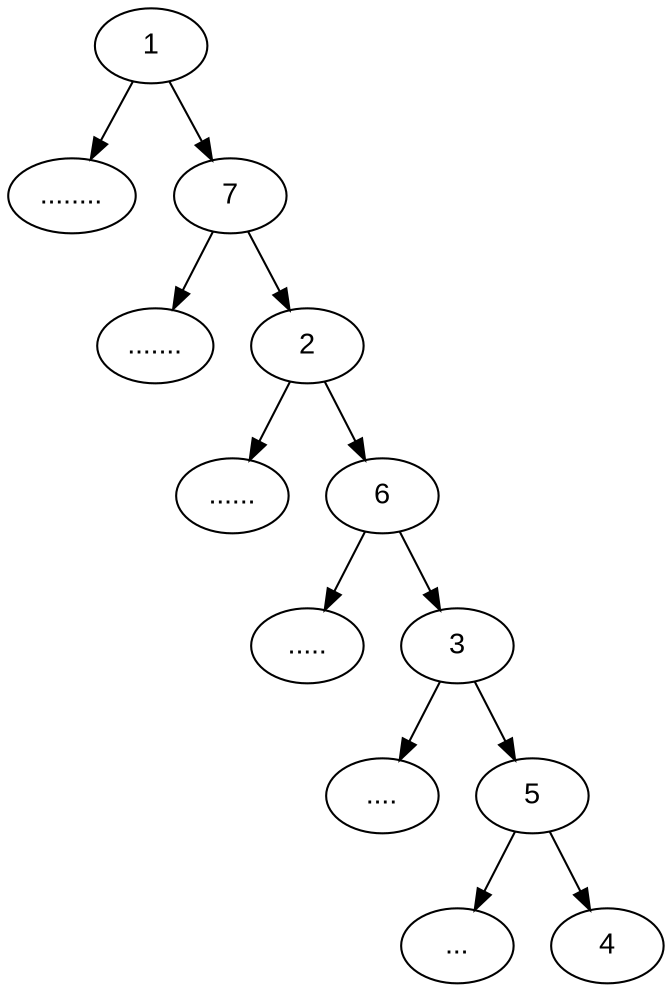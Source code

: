 digraph MinMaxHeap {
    node [fontname="Arial"];

    1 -> "........"
    1 -> 7 
    
    7 -> "......."
    7 -> 2 

    2 -> "......"
    2 -> 6 
    
    6 -> "....."
    6 -> 3
    
    3 -> "...."
    3 -> 5 
    
    5 -> "..."
    5 -> 4

}